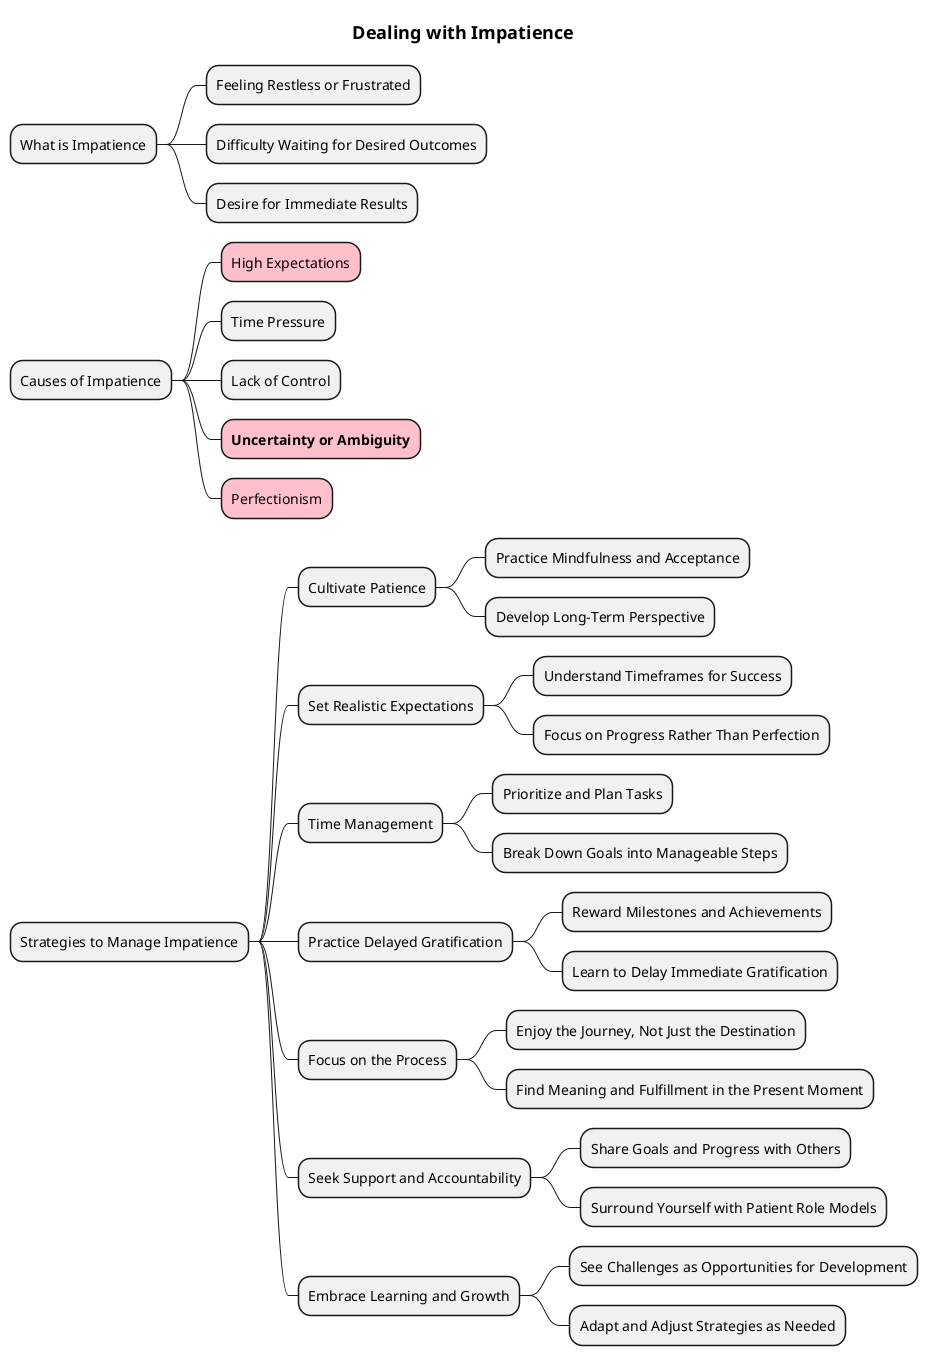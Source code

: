 @startmindmap
title = Dealing with Impatience

* What is Impatience
** Feeling Restless or Frustrated
** Difficulty Waiting for Desired Outcomes
** Desire for Immediate Results

* Causes of Impatience
**[#pink] High Expectations
** Time Pressure
** Lack of Control
**[#pink] **Uncertainty or Ambiguity**
**[#pink] Perfectionism

* Strategies to Manage Impatience
** Cultivate Patience
*** Practice Mindfulness and Acceptance
*** Develop Long-Term Perspective
** Set Realistic Expectations
*** Understand Timeframes for Success
*** Focus on Progress Rather Than Perfection
** Time Management
*** Prioritize and Plan Tasks
*** Break Down Goals into Manageable Steps
** Practice Delayed Gratification
*** Reward Milestones and Achievements
*** Learn to Delay Immediate Gratification
** Focus on the Process
*** Enjoy the Journey, Not Just the Destination
*** Find Meaning and Fulfillment in the Present Moment
** Seek Support and Accountability
*** Share Goals and Progress with Others
*** Surround Yourself with Patient Role Models
** Embrace Learning and Growth
*** See Challenges as Opportunities for Development
*** Adapt and Adjust Strategies as Needed

@endmindmap
